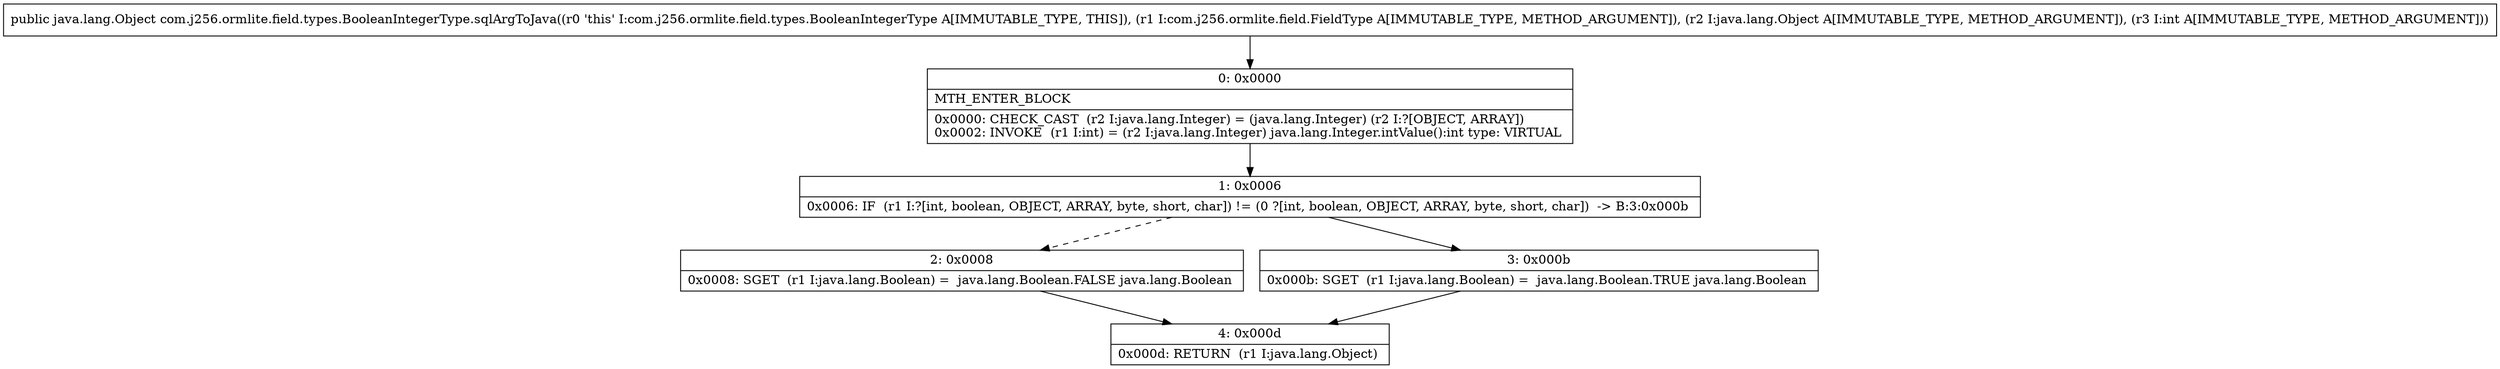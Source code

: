 digraph "CFG forcom.j256.ormlite.field.types.BooleanIntegerType.sqlArgToJava(Lcom\/j256\/ormlite\/field\/FieldType;Ljava\/lang\/Object;I)Ljava\/lang\/Object;" {
Node_0 [shape=record,label="{0\:\ 0x0000|MTH_ENTER_BLOCK\l|0x0000: CHECK_CAST  (r2 I:java.lang.Integer) = (java.lang.Integer) (r2 I:?[OBJECT, ARRAY]) \l0x0002: INVOKE  (r1 I:int) = (r2 I:java.lang.Integer) java.lang.Integer.intValue():int type: VIRTUAL \l}"];
Node_1 [shape=record,label="{1\:\ 0x0006|0x0006: IF  (r1 I:?[int, boolean, OBJECT, ARRAY, byte, short, char]) != (0 ?[int, boolean, OBJECT, ARRAY, byte, short, char])  \-\> B:3:0x000b \l}"];
Node_2 [shape=record,label="{2\:\ 0x0008|0x0008: SGET  (r1 I:java.lang.Boolean) =  java.lang.Boolean.FALSE java.lang.Boolean \l}"];
Node_3 [shape=record,label="{3\:\ 0x000b|0x000b: SGET  (r1 I:java.lang.Boolean) =  java.lang.Boolean.TRUE java.lang.Boolean \l}"];
Node_4 [shape=record,label="{4\:\ 0x000d|0x000d: RETURN  (r1 I:java.lang.Object) \l}"];
MethodNode[shape=record,label="{public java.lang.Object com.j256.ormlite.field.types.BooleanIntegerType.sqlArgToJava((r0 'this' I:com.j256.ormlite.field.types.BooleanIntegerType A[IMMUTABLE_TYPE, THIS]), (r1 I:com.j256.ormlite.field.FieldType A[IMMUTABLE_TYPE, METHOD_ARGUMENT]), (r2 I:java.lang.Object A[IMMUTABLE_TYPE, METHOD_ARGUMENT]), (r3 I:int A[IMMUTABLE_TYPE, METHOD_ARGUMENT])) }"];
MethodNode -> Node_0;
Node_0 -> Node_1;
Node_1 -> Node_2[style=dashed];
Node_1 -> Node_3;
Node_2 -> Node_4;
Node_3 -> Node_4;
}

